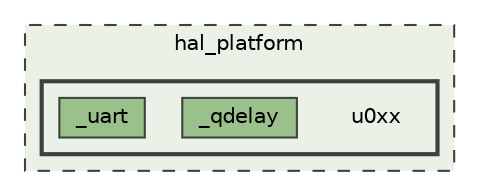 digraph "hal_platform/u0xx"
{
 // INTERACTIVE_SVG=YES
 // LATEX_PDF_SIZE
  bgcolor="transparent";
  edge [fontname=Helvetica,fontsize=10,labelfontname=Helvetica,labelfontsize=10];
  node [fontname=Helvetica,fontsize=10,shape=box,height=0.2,width=0.4];
  compound=true
  subgraph clusterdir_7da9fa3e46f3496e22e0d53e72e5a458 {
    graph [ bgcolor="#eaf2e7", pencolor="grey25", label="hal_platform", fontname=Helvetica,fontsize=10 style="filled,dashed", URL="dir_7da9fa3e46f3496e22e0d53e72e5a458.html",tooltip=""]
  subgraph clusterdir_e6e81f65b81118890ab216e7e6c72be2 {
    graph [ bgcolor="#eaf2e7", pencolor="grey25", label="", fontname=Helvetica,fontsize=10 style="filled,bold", URL="dir_e6e81f65b81118890ab216e7e6c72be2.html",tooltip=""]
    dir_e6e81f65b81118890ab216e7e6c72be2 [shape=plaintext, label="u0xx"];
  dir_f7614003b88892a7b02bb56ec0d05dab [label="_qdelay", fillcolor="#9ac18c", color="grey25", style="filled", URL="dir_f7614003b88892a7b02bb56ec0d05dab.html",tooltip=""];
  dir_f9bac1dc5d25c529cb9049867e3a7842 [label="_uart", fillcolor="#9ac18c", color="grey25", style="filled", URL="dir_f9bac1dc5d25c529cb9049867e3a7842.html",tooltip=""];
  }
  }
}
